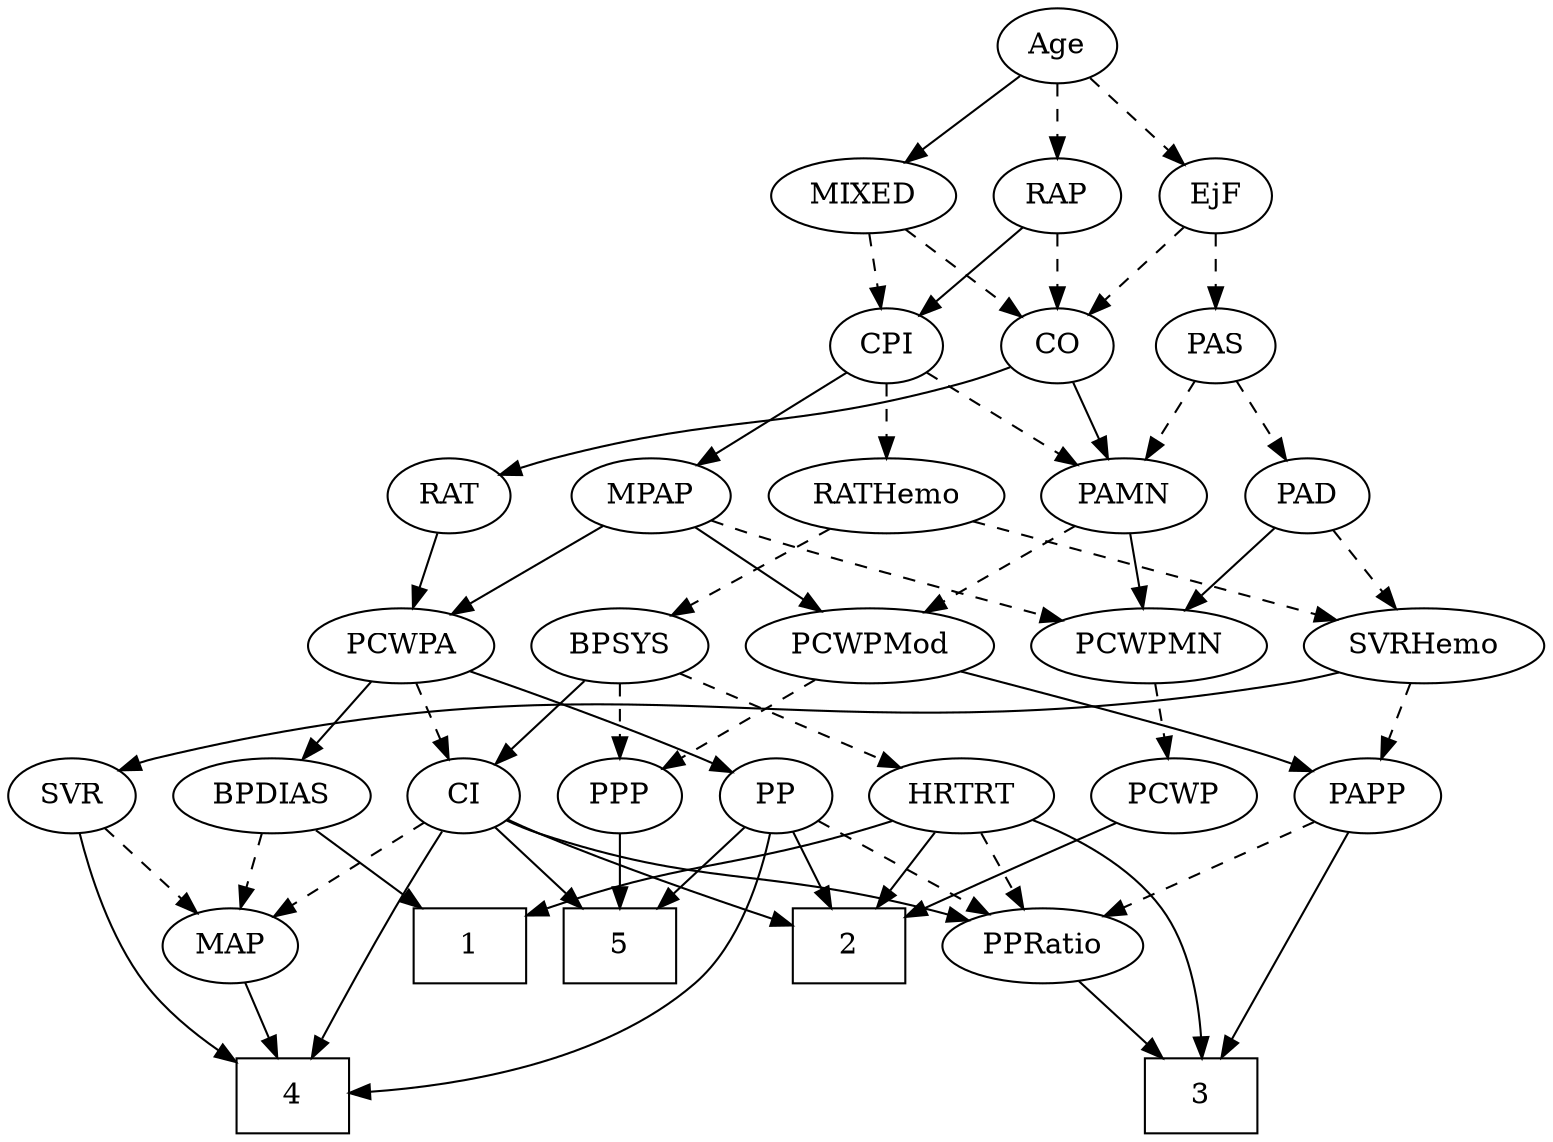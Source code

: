 strict digraph {
	graph [bb="0,0,666.94,540"];
	node [label="\N"];
	1	[height=0.5,
		pos="448,90",
		shape=box,
		width=0.75];
	2	[height=0.5,
		pos="376,90",
		shape=box,
		width=0.75];
	3	[height=0.5,
		pos="215,18",
		shape=box,
		width=0.75];
	4	[height=0.5,
		pos="532,18",
		shape=box,
		width=0.75];
	5	[height=0.5,
		pos="130,90",
		shape=box,
		width=0.75];
	Age	[height=0.5,
		pos="338,522",
		width=0.75];
	EjF	[height=0.5,
		pos="423,450",
		width=0.75];
	Age -> EjF	[pos="e,406.66,464.46 354.38,507.5 366.97,497.14 384.53,482.67 398.74,470.97",
		style=dashed];
	RAP	[height=0.5,
		pos="252,450",
		width=0.77632];
	Age -> RAP	[pos="e,268.82,464.69 321.41,507.5 308.77,497.21 291.14,482.86 276.81,471.2",
		style=dashed];
	MIXED	[height=0.5,
		pos="338,450",
		width=1.1193];
	Age -> MIXED	[pos="e,338,468.1 338,503.7 338,495.98 338,486.71 338,478.11",
		style=solid];
	CO	[height=0.5,
		pos="340,378",
		width=0.75];
	EjF -> CO	[pos="e,356.08,392.56 406.6,435.17 394.35,424.85 377.44,410.58 363.73,399.01",
		style=dashed];
	PAS	[height=0.5,
		pos="423,378",
		width=0.75];
	EjF -> PAS	[pos="e,423,396.1 423,431.7 423,423.98 423,414.71 423,406.11",
		style=dashed];
	RAP -> CO	[pos="e,323.38,392.22 268.96,435.5 282.07,425.08 300.41,410.49 315.17,398.75",
		style=dashed];
	CPI	[height=0.5,
		pos="252,378",
		width=0.75];
	RAP -> CPI	[pos="e,252,396.1 252,431.7 252,423.98 252,414.71 252,406.11",
		style=solid];
	MIXED -> CO	[pos="e,339.51,396.1 338.49,431.7 338.71,423.98 338.98,414.71 339.22,406.11",
		style=dashed];
	MIXED -> CPI	[pos="e,268.59,392.5 319.33,433.81 306.82,423.62 290.19,410.09 276.6,399.02",
		style=dashed];
	MPAP	[height=0.5,
		pos="251,306",
		width=0.97491];
	PCWPMod	[height=0.5,
		pos="51.995,234",
		width=1.4443];
	MPAP -> PCWPMod	[pos="e,88.466,247.02 224.07,294.4 218.44,292.24 212.54,290.02 207,288 170.58,274.75 129.02,260.59 98.109,250.24",
		style=solid];
	PCWPA	[height=0.5,
		pos="376,234",
		width=1.1555];
	MPAP -> PCWPA	[pos="e,351.5,248.71 273.92,292.16 293.16,281.39 320.91,265.85 342.61,253.69",
		style=solid];
	PCWPMN	[height=0.5,
		pos="486,234",
		width=1.3902];
	MPAP -> PCWPMN	[pos="e,448.25,245.96 277.83,294.13 283.46,291.99 289.39,289.84 295,288 352.77,269.02 368.44,268.42 427,252 430.76,250.95 434.65,249.84 \
438.56,248.73",
		style=dashed];
	BPSYS	[height=0.5,
		pos="160,234",
		width=1.0471];
	PPP	[height=0.5,
		pos="51.995,162",
		width=0.75];
	BPSYS -> PPP	[pos="e,70.672,175.11 138.4,219 121.37,207.96 97.505,192.5 79.173,180.62",
		style=dashed];
	CI	[height=0.5,
		pos="376,162",
		width=0.75];
	BPSYS -> CI	[pos="e,354.94,173.7 188.7,222.19 194.71,220.05 201.04,217.88 207,216 265.39,197.57 282.53,201.16 340,180 341.84,179.32 343.73,178.58 \
345.61,177.8",
		style=solid];
	HRTRT	[height=0.5,
		pos="291,162",
		width=1.1013];
	BPSYS -> HRTRT	[pos="e,266.35,176.17 184.33,220 204.88,209.02 234.52,193.18 257.34,180.98",
		style=dashed];
	PAD	[height=0.5,
		pos="496,306",
		width=0.79437];
	PAD -> PCWPMN	[pos="e,488.46,252.28 493.57,288.05 492.47,280.35 491.14,271.03 489.9,262.36",
		style=solid];
	SVRHemo	[height=0.5,
		pos="266,234",
		width=1.3902];
	PAD -> SVRHemo	[pos="e,303.74,245.97 473.73,294.34 468.62,292.09 463.17,289.84 458,288 400.31,267.43 383.98,268.48 325,252 321.23,250.95 317.34,249.85 \
313.43,248.74",
		style=dashed];
	PAMN	[height=0.5,
		pos="340,306",
		width=1.011];
	CO -> PAMN	[pos="e,340,324.1 340,359.7 340,351.98 340,342.71 340,334.11",
		style=solid];
	RAT	[height=0.5,
		pos="422,306",
		width=0.75827];
	CO -> RAT	[pos="e,405.83,320.8 356.2,363.17 368.1,353.01 384.47,339.03 397.91,327.56",
		style=solid];
	PAS -> PAD	[pos="e,480.99,321.38 437.77,362.83 448.09,352.94 462.05,339.55 473.72,328.36",
		style=dashed];
	PAS -> PAMN	[pos="e,357.8,322.01 406.6,363.17 394.94,353.34 379.05,339.93 365.71,328.69",
		style=dashed];
	PAMN -> PCWPMod	[pos="e,90.603,246.24 312.63,293.84 306.87,291.72 300.78,289.65 295,288 215.71,265.35 193.21,271.08 113,252 108.9,251.03 104.67,249.96 \
100.44,248.86",
		style=dashed];
	PAMN -> PCWPMN	[pos="e,457.1,248.85 365.43,292.81 388.2,281.89 421.92,265.72 447.91,253.26",
		style=solid];
	RATHemo	[height=0.5,
		pos="149,306",
		width=1.3721];
	RATHemo -> BPSYS	[pos="e,157.31,252.1 151.71,287.7 152.93,279.98 154.38,270.71 155.73,262.11",
		style=dashed];
	RATHemo -> SVRHemo	[pos="e,241.1,249.9 173.52,290.33 190.57,280.13 213.5,266.41 232.27,255.18",
		style=dashed];
	CPI -> MPAP	[pos="e,251.24,324.1 251.75,359.7 251.64,351.98 251.51,342.71 251.38,334.11",
		style=solid];
	CPI -> PAMN	[pos="e,321.56,321.66 268.96,363.5 281.57,353.47 299.02,339.6 313.46,328.11",
		style=dashed];
	CPI -> RATHemo	[pos="e,171.19,322.09 233.58,364.49 218.7,354.37 197.43,339.92 179.94,328.03",
		style=dashed];
	RAT -> PCWPA	[pos="e,387.03,251.8 411.56,289.12 405.96,280.59 398.92,269.89 392.59,260.25",
		style=solid];
	SVR	[height=0.5,
		pos="639,162",
		width=0.77632];
	SVR -> 4	[pos="e,559.07,34.592 634.79,143.88 629.5,124.87 618.99,93.972 602,72 592.52,59.754 579.55,48.883 567.34,40.223",
		style=solid];
	MAP	[height=0.5,
		pos="562,90",
		width=0.84854];
	SVR -> MAP	[pos="e,578.08,105.63 623.41,146.83 612.6,137 597.99,123.72 585.74,112.58",
		style=dashed];
	PCWPMod -> PPP	[pos="e,51.995,180.1 51.995,215.7 51.995,207.98 51.995,198.71 51.995,190.11",
		style=dashed];
	PAPP	[height=0.5,
		pos="129,162",
		width=0.88464];
	PCWPMod -> PAPP	[pos="e,112.81,177.72 69.854,216.76 80.395,207.18 93.865,194.94 105.29,184.55",
		style=solid];
	BPDIAS	[height=0.5,
		pos="551,162",
		width=1.1735];
	PCWPA -> BPDIAS	[pos="e,521.16,174.93 405.68,221.13 434.85,209.46 479.52,191.59 511.63,178.75",
		style=solid];
	PP	[height=0.5,
		pos="206,162",
		width=0.75];
	PCWPA -> PP	[pos="e,227.21,173.3 345.7,221.66 318.39,211.28 277.23,195.27 242,180 240.19,179.22 238.34,178.4 236.47,177.56",
		style=solid];
	PCWPA -> CI	[pos="e,376,180.1 376,215.7 376,207.98 376,198.71 376,190.11",
		style=dashed];
	PCWP	[height=0.5,
		pos="456,162",
		width=0.97491];
	PCWPMN -> PCWP	[pos="e,463.19,179.79 478.73,216.05 475.27,207.97 471.05,198.12 467.19,189.11",
		style=dashed];
	SVRHemo -> SVR	[pos="e,617.89,174.02 302.6,221.52 309.97,219.48 317.69,217.52 325,216 446.55,190.74 482.68,214.3 602,180 604.15,179.38 606.33,178.65 \
608.51,177.86",
		style=solid];
	SVRHemo -> PAPP	[pos="e,152.13,174.82 238.27,218.83 216.01,207.46 184.7,191.46 161.31,179.51",
		style=dashed];
	BPDIAS -> 1	[pos="e,473.07,108.04 529.15,146.15 515.3,136.74 497.11,124.38 481.46,113.74",
		style=solid];
	BPDIAS -> MAP	[pos="e,559.31,108.1 553.71,143.7 554.93,135.98 556.38,126.71 557.73,118.11",
		style=dashed];
	MAP -> 4	[pos="e,539.47,36.447 554.89,72.411 551.48,64.454 547.3,54.722 543.46,45.756",
		style=solid];
	PP -> 2	[pos="e,348.69,102.43 227.2,150.68 232.03,148.41 237.17,146.07 242,144 282.73,126.53 293.85,124.49 335,108 336.38,107.44 337.79,106.88 \
339.22,106.3",
		style=solid];
	PP -> 4	[pos="e,504.98,23.65 222.32,147.64 246.59,128.38 294.26,92.856 340,72 391.41,48.558 455.41,33.449 494.98,25.586",
		style=solid];
	PP -> 5	[pos="e,148.57,108.11 190.62,146.83 180.75,137.75 167.68,125.71 156.21,115.14",
		style=solid];
	PPRatio	[height=0.5,
		pos="215,90",
		width=1.1013];
	PP -> PPRatio	[pos="e,212.77,108.28 208.17,144.05 209.17,136.35 210.36,127.03 211.48,118.36",
		style=dashed];
	PPP -> 5	[pos="e,111.03,108.02 67.406,147.17 77.676,137.95 91.443,125.6 103.45,114.82",
		style=solid];
	PPRatio -> 3	[pos="e,215,36.104 215,71.697 215,63.983 215,54.712 215,46.112",
		style=solid];
	PCWP -> 2	[pos="e,395.47,108.04 439.03,146.15 428.57,137 414.92,125.06 403,114.63",
		style=solid];
	CI -> 2	[pos="e,376,108.1 376,143.7 376,135.98 376,126.71 376,118.11",
		style=solid];
	CI -> 4	[pos="e,526.41,36.07 397.5,150.86 428.01,136.41 480.59,111.28 484,108 502.09,90.585 514.95,64.84 522.78,45.513",
		style=solid];
	CI -> 5	[pos="e,157.24,104.68 355.4,150.25 350.45,147.96 345.11,145.71 340,144 268.02,119.94 242.86,132 166.77,107.82",
		style=solid];
	CI -> MAP	[pos="e,536.82,100.67 397.14,150.54 401.98,148.28 407.13,145.98 412,144 457.7,125.44 470.58,124.72 517,108 520.32,106.8 523.77,105.54 \
527.22,104.26",
		style=dashed];
	CI -> PPRatio	[pos="e,243.43,102.68 354.74,150.79 349.91,148.52 344.79,146.15 340,144 310.94,130.99 277.75,116.95 252.87,106.59",
		style=solid];
	PAPP -> 3	[pos="e,187.85,22.323 114.57,145.61 99.053,127.12 78.551,95.625 93.995,72 112.44,43.791 149.58,30.503 177.87,24.302",
		style=solid];
	PAPP -> PPRatio	[pos="e,196.43,106.11 146.4,146.83 158.43,137.04 174.66,123.83 188.32,112.71",
		style=dashed];
	HRTRT -> 1	[pos="e,420.91,103.89 318.97,149.01 341.64,139.24 374.6,124.9 411.46,108.19",
		style=solid];
	HRTRT -> 2	[pos="e,355.2,108.13 309.44,145.81 320.49,136.71 334.79,124.94 347.29,114.64",
		style=solid];
	HRTRT -> 3	[pos="e,234.97,36.459 288.21,144.02 284.63,125.41 277.24,95.116 264,72 258.18,61.844 250.08,52.044 242.14,43.691",
		style=solid];
	HRTRT -> PPRatio	[pos="e,231.82,106.49 274.13,145.46 263.9,136.04 250.66,123.85 239.31,113.4",
		style=dashed];
}
